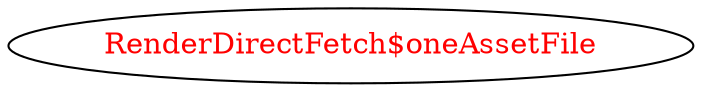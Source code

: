digraph dependencyGraph {
 concentrate=true;
 ranksep="2.0";
 rankdir="LR"; 
 splines="ortho";
"RenderDirectFetch$oneAssetFile" [fontcolor="red"];
}